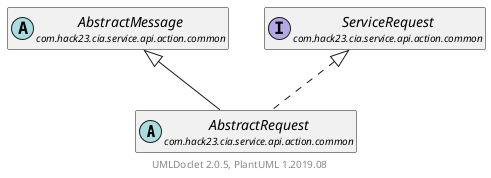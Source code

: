 @startuml
    set namespaceSeparator none
    hide empty fields
    hide empty methods

    abstract class "<size:14>AbstractRequest\n<size:10>com.hack23.cia.service.api.action.common" as com.hack23.cia.service.api.action.common.AbstractRequest [[AbstractRequest.html]] {
    }

    abstract class "<size:14>AbstractMessage\n<size:10>com.hack23.cia.service.api.action.common" as com.hack23.cia.service.api.action.common.AbstractMessage [[AbstractMessage.html]]
    interface "<size:14>ServiceRequest\n<size:10>com.hack23.cia.service.api.action.common" as com.hack23.cia.service.api.action.common.ServiceRequest [[ServiceRequest.html]]

    com.hack23.cia.service.api.action.common.AbstractMessage <|-- com.hack23.cia.service.api.action.common.AbstractRequest
    com.hack23.cia.service.api.action.common.ServiceRequest <|.. com.hack23.cia.service.api.action.common.AbstractRequest

    center footer UMLDoclet 2.0.5, PlantUML 1.2019.08
@enduml
